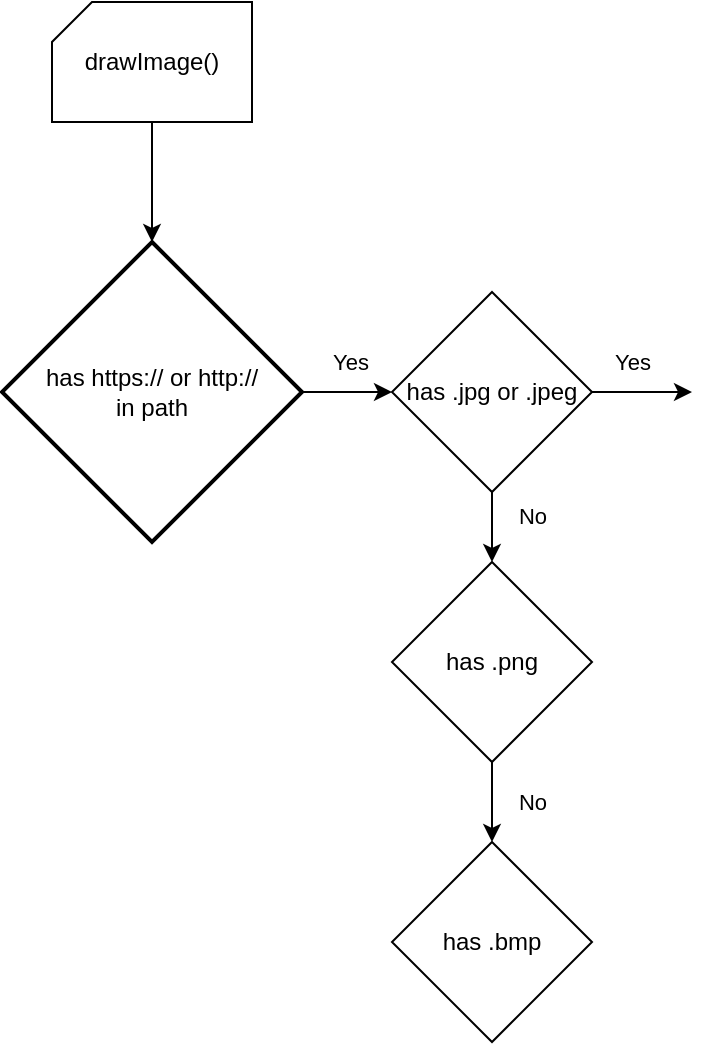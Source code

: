 <mxfile version="13.6.9" type="github"><diagram id="3gZBypMQXWnROILSaoLv" name="Page-1"><mxGraphModel dx="946" dy="583" grid="1" gridSize="10" guides="1" tooltips="1" connect="1" arrows="1" fold="1" page="1" pageScale="1" pageWidth="850" pageHeight="1100" math="0" shadow="0"><root><mxCell id="0"/><mxCell id="1" parent="0"/><mxCell id="KhT-XE7tMC2H0jqukzKB-9" style="edgeStyle=orthogonalEdgeStyle;rounded=0;orthogonalLoop=1;jettySize=auto;html=1;" edge="1" parent="1" source="KhT-XE7tMC2H0jqukzKB-6" target="KhT-XE7tMC2H0jqukzKB-10"><mxGeometry relative="1" as="geometry"><mxPoint x="400" y="200" as="targetPoint"/></mxGeometry></mxCell><mxCell id="KhT-XE7tMC2H0jqukzKB-6" value="drawImage()" style="verticalLabelPosition=middle;verticalAlign=middle;html=1;shape=card;whiteSpace=wrap;size=20;arcSize=12;labelPosition=center;align=center;" vertex="1" parent="1"><mxGeometry x="350" y="50" width="100" height="60" as="geometry"/></mxCell><mxCell id="KhT-XE7tMC2H0jqukzKB-26" value="Yes" style="edgeStyle=orthogonalEdgeStyle;rounded=0;orthogonalLoop=1;jettySize=auto;html=1;exitX=1;exitY=0.5;exitDx=0;exitDy=0;exitPerimeter=0;entryX=0;entryY=0.5;entryDx=0;entryDy=0;" edge="1" parent="1" source="KhT-XE7tMC2H0jqukzKB-10" target="KhT-XE7tMC2H0jqukzKB-21"><mxGeometry x="0.077" y="15" relative="1" as="geometry"><mxPoint x="540" y="245" as="targetPoint"/><mxPoint as="offset"/></mxGeometry></mxCell><mxCell id="KhT-XE7tMC2H0jqukzKB-10" value="&lt;div&gt;has https:// or http:// &lt;br&gt;&lt;/div&gt;&lt;div&gt;in path&lt;/div&gt;" style="strokeWidth=2;html=1;shape=mxgraph.flowchart.decision;whiteSpace=wrap;" vertex="1" parent="1"><mxGeometry x="325" y="170" width="150" height="150" as="geometry"/></mxCell><mxCell id="KhT-XE7tMC2H0jqukzKB-28" value="Yes" style="edgeStyle=orthogonalEdgeStyle;rounded=0;orthogonalLoop=1;jettySize=auto;html=1;exitX=1;exitY=0.5;exitDx=0;exitDy=0;" edge="1" parent="1" source="KhT-XE7tMC2H0jqukzKB-21"><mxGeometry x="-0.2" y="15" relative="1" as="geometry"><mxPoint x="670" y="245" as="targetPoint"/><mxPoint as="offset"/></mxGeometry></mxCell><mxCell id="KhT-XE7tMC2H0jqukzKB-29" value="No" style="edgeStyle=orthogonalEdgeStyle;rounded=0;orthogonalLoop=1;jettySize=auto;html=1;exitX=0.5;exitY=1;exitDx=0;exitDy=0;entryX=0.5;entryY=0;entryDx=0;entryDy=0;" edge="1" parent="1" source="KhT-XE7tMC2H0jqukzKB-21" target="KhT-XE7tMC2H0jqukzKB-30"><mxGeometry x="-0.333" y="20" relative="1" as="geometry"><mxPoint x="570" y="340" as="targetPoint"/><mxPoint as="offset"/></mxGeometry></mxCell><mxCell id="KhT-XE7tMC2H0jqukzKB-21" value="has .jpg or .jpeg" style="rhombus;whiteSpace=wrap;html=1;" vertex="1" parent="1"><mxGeometry x="520" y="195" width="100" height="100" as="geometry"/></mxCell><mxCell id="KhT-XE7tMC2H0jqukzKB-23" style="edgeStyle=orthogonalEdgeStyle;rounded=0;orthogonalLoop=1;jettySize=auto;html=1;exitX=0.5;exitY=1;exitDx=0;exitDy=0;" edge="1" parent="1"><mxGeometry relative="1" as="geometry"><mxPoint x="400" y="250" as="sourcePoint"/><mxPoint x="400" y="250" as="targetPoint"/></mxGeometry></mxCell><mxCell id="KhT-XE7tMC2H0jqukzKB-33" value="No" style="edgeStyle=orthogonalEdgeStyle;rounded=0;orthogonalLoop=1;jettySize=auto;html=1;exitX=0.5;exitY=1;exitDx=0;exitDy=0;entryX=0.5;entryY=0;entryDx=0;entryDy=0;" edge="1" parent="1" source="KhT-XE7tMC2H0jqukzKB-30" target="KhT-XE7tMC2H0jqukzKB-32"><mxGeometry y="20" relative="1" as="geometry"><mxPoint as="offset"/></mxGeometry></mxCell><mxCell id="KhT-XE7tMC2H0jqukzKB-30" value="has .png" style="rhombus;whiteSpace=wrap;html=1;" vertex="1" parent="1"><mxGeometry x="520" y="330" width="100" height="100" as="geometry"/></mxCell><mxCell id="KhT-XE7tMC2H0jqukzKB-32" value="has .bmp" style="rhombus;whiteSpace=wrap;html=1;" vertex="1" parent="1"><mxGeometry x="520" y="470" width="100" height="100" as="geometry"/></mxCell></root></mxGraphModel></diagram></mxfile>